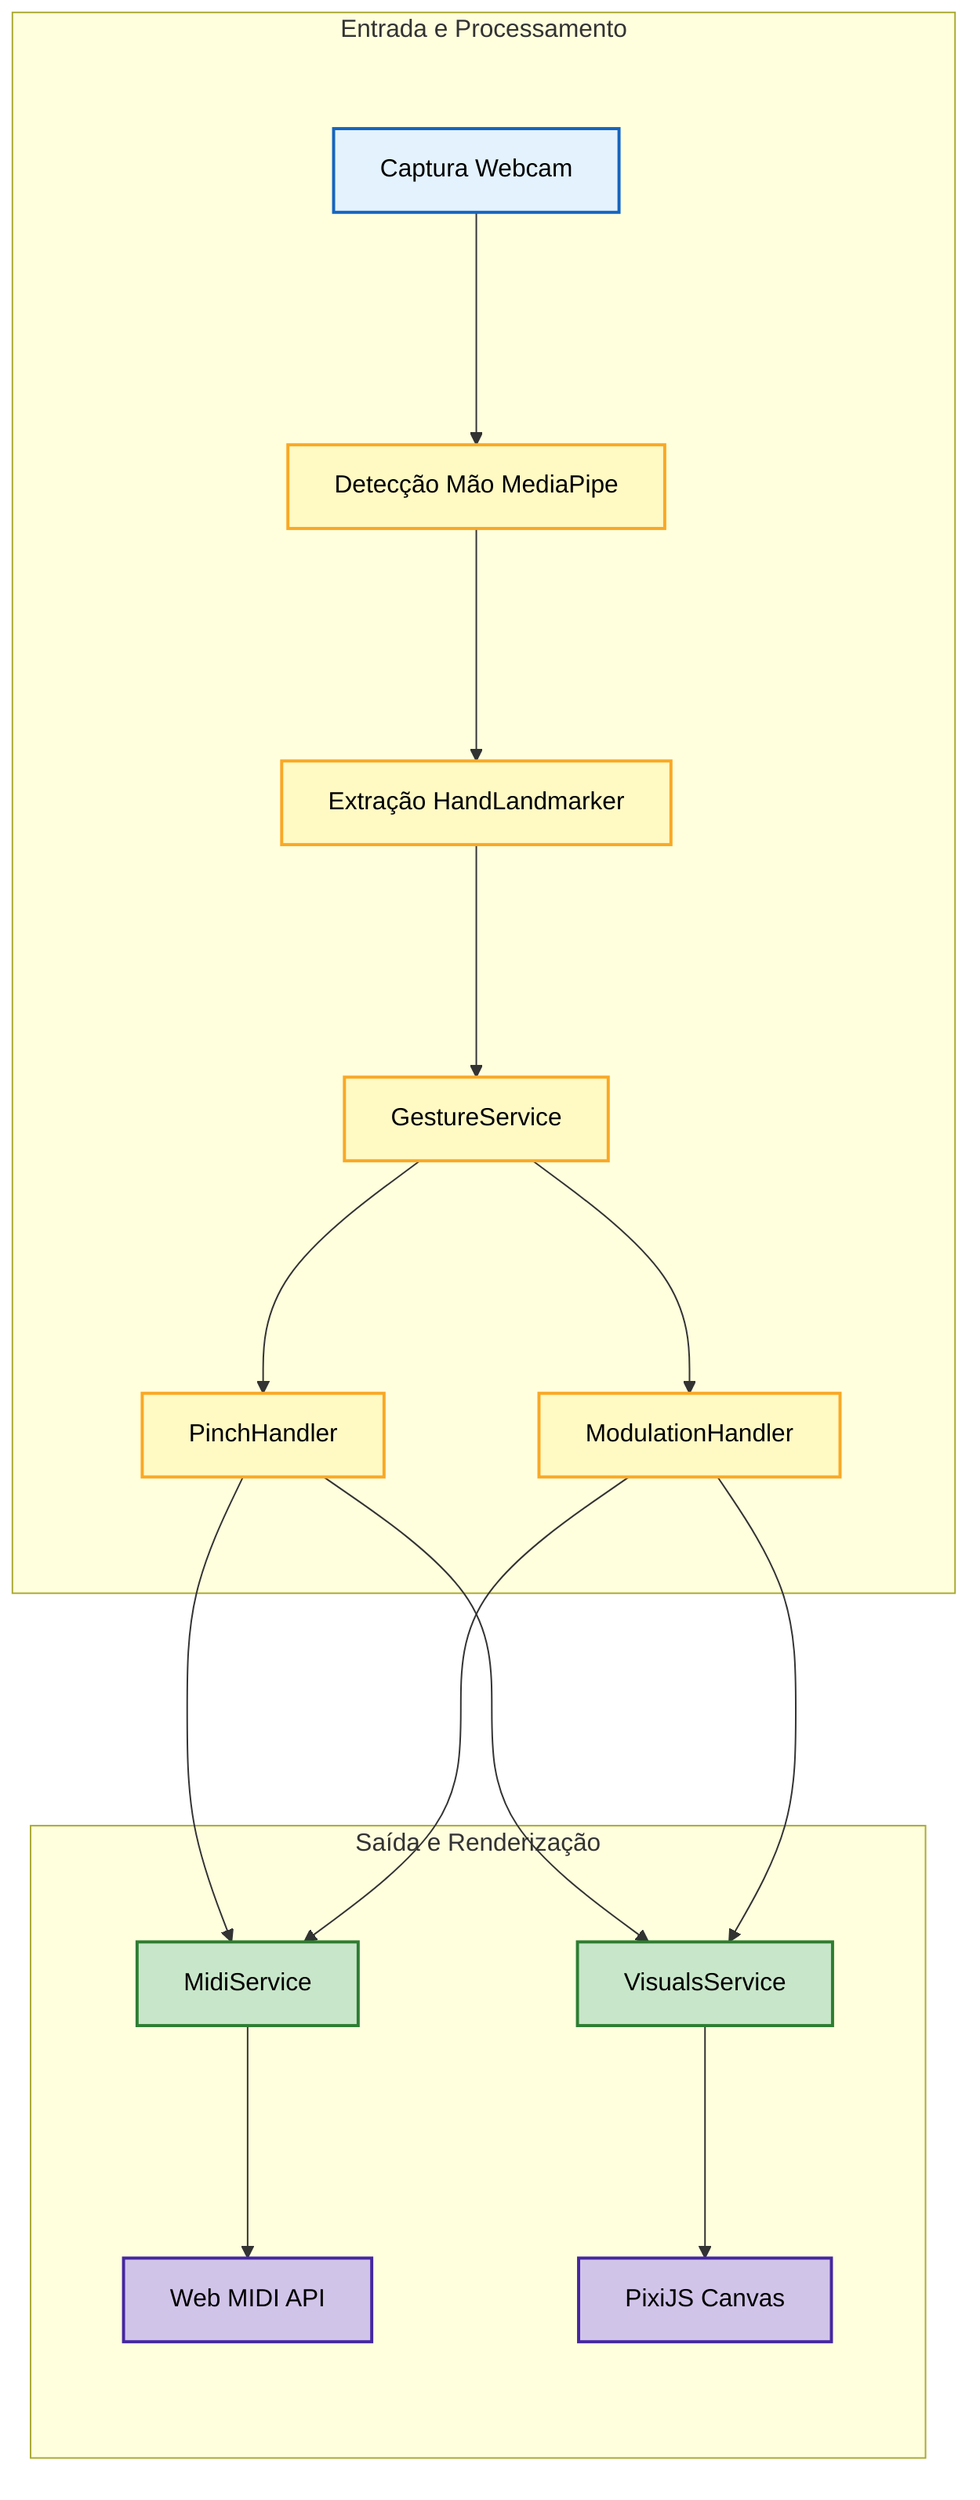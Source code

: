 %%{
  init: {
    'flowchart': {
      'nodeSpacing': 100,
      'rankSpacing': 150
    }
  }
}%%
graph TD
    subgraph input["Entrada e Processamento"]
        direction TB
        A["Captura Webcam"] --> B["Detecção Mão MediaPipe"]
        B --> C["Extração HandLandmarker"]
        C --> D["GestureService"]
        D --> E["PinchHandler"]
        D --> F["ModulationHandler"]
    end

    subgraph output["Saída e Renderização"]
        direction TB
        I["MidiService"]
        L["VisualsService"]
        M["Web MIDI API"]
        N["PixiJS Canvas"]
    end

    E --> I
    F --> I
    E --> L
    F --> L
    I --> M
    L --> N

    classDef capture fill:#e3f2fd,stroke:#1565c0,stroke-width:2px,color:#000;
    classDef processing fill:#fff9c4,stroke:#f9a825,stroke-width:2px,color:#000;
    classDef outputService fill:#c8e6c9,stroke:#2e7d32,stroke-width:2px,color:#000;
    classDef finalDest fill:#d1c4e9,stroke:#4527a0,stroke-width:2px,color:#000;

    class A capture;
    class B,C,D,E,F processing;
    class I,L outputService;
    class M,N finalDest;